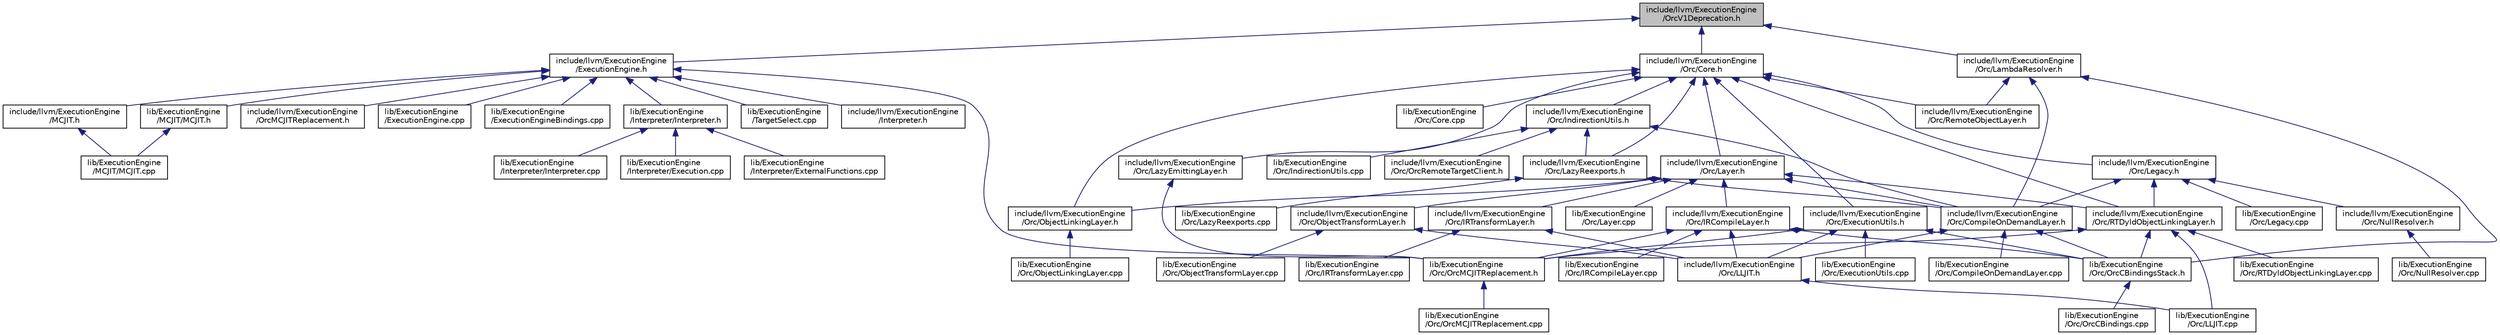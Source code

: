 digraph "include/llvm/ExecutionEngine/OrcV1Deprecation.h"
{
 // LATEX_PDF_SIZE
  bgcolor="transparent";
  edge [fontname="Helvetica",fontsize="10",labelfontname="Helvetica",labelfontsize="10"];
  node [fontname="Helvetica",fontsize="10",shape="box"];
  Node1 [label="include/llvm/ExecutionEngine\l/OrcV1Deprecation.h",height=0.2,width=0.4,color="black", fillcolor="grey75", style="filled", fontcolor="black",tooltip=" "];
  Node1 -> Node2 [dir="back",color="midnightblue",fontsize="10",style="solid",fontname="Helvetica"];
  Node2 [label="include/llvm/ExecutionEngine\l/ExecutionEngine.h",height=0.2,width=0.4,color="black",URL="$llvm_2ExecutionEngine_2ExecutionEngine_8h.html",tooltip=" "];
  Node2 -> Node3 [dir="back",color="midnightblue",fontsize="10",style="solid",fontname="Helvetica"];
  Node3 [label="include/llvm/ExecutionEngine\l/Interpreter.h",height=0.2,width=0.4,color="black",URL="$include_2llvm_2ExecutionEngine_2Interpreter_8h.html",tooltip=" "];
  Node2 -> Node4 [dir="back",color="midnightblue",fontsize="10",style="solid",fontname="Helvetica"];
  Node4 [label="include/llvm/ExecutionEngine\l/MCJIT.h",height=0.2,width=0.4,color="black",URL="$include_2llvm_2ExecutionEngine_2MCJIT_8h.html",tooltip=" "];
  Node4 -> Node5 [dir="back",color="midnightblue",fontsize="10",style="solid",fontname="Helvetica"];
  Node5 [label="lib/ExecutionEngine\l/MCJIT/MCJIT.cpp",height=0.2,width=0.4,color="black",URL="$MCJIT_8cpp.html",tooltip=" "];
  Node2 -> Node6 [dir="back",color="midnightblue",fontsize="10",style="solid",fontname="Helvetica"];
  Node6 [label="include/llvm/ExecutionEngine\l/OrcMCJITReplacement.h",height=0.2,width=0.4,color="black",URL="$include_2llvm_2ExecutionEngine_2OrcMCJITReplacement_8h.html",tooltip=" "];
  Node2 -> Node7 [dir="back",color="midnightblue",fontsize="10",style="solid",fontname="Helvetica"];
  Node7 [label="lib/ExecutionEngine\l/ExecutionEngine.cpp",height=0.2,width=0.4,color="black",URL="$ExecutionEngine_8cpp.html",tooltip=" "];
  Node2 -> Node8 [dir="back",color="midnightblue",fontsize="10",style="solid",fontname="Helvetica"];
  Node8 [label="lib/ExecutionEngine\l/ExecutionEngineBindings.cpp",height=0.2,width=0.4,color="black",URL="$ExecutionEngineBindings_8cpp.html",tooltip=" "];
  Node2 -> Node9 [dir="back",color="midnightblue",fontsize="10",style="solid",fontname="Helvetica"];
  Node9 [label="lib/ExecutionEngine\l/Interpreter/Interpreter.h",height=0.2,width=0.4,color="black",URL="$lib_2ExecutionEngine_2Interpreter_2Interpreter_8h.html",tooltip=" "];
  Node9 -> Node10 [dir="back",color="midnightblue",fontsize="10",style="solid",fontname="Helvetica"];
  Node10 [label="lib/ExecutionEngine\l/Interpreter/Execution.cpp",height=0.2,width=0.4,color="black",URL="$Execution_8cpp.html",tooltip=" "];
  Node9 -> Node11 [dir="back",color="midnightblue",fontsize="10",style="solid",fontname="Helvetica"];
  Node11 [label="lib/ExecutionEngine\l/Interpreter/ExternalFunctions.cpp",height=0.2,width=0.4,color="black",URL="$ExternalFunctions_8cpp.html",tooltip=" "];
  Node9 -> Node12 [dir="back",color="midnightblue",fontsize="10",style="solid",fontname="Helvetica"];
  Node12 [label="lib/ExecutionEngine\l/Interpreter/Interpreter.cpp",height=0.2,width=0.4,color="black",URL="$Interpreter_8cpp.html",tooltip=" "];
  Node2 -> Node13 [dir="back",color="midnightblue",fontsize="10",style="solid",fontname="Helvetica"];
  Node13 [label="lib/ExecutionEngine\l/MCJIT/MCJIT.h",height=0.2,width=0.4,color="black",URL="$lib_2ExecutionEngine_2MCJIT_2MCJIT_8h.html",tooltip=" "];
  Node13 -> Node5 [dir="back",color="midnightblue",fontsize="10",style="solid",fontname="Helvetica"];
  Node2 -> Node14 [dir="back",color="midnightblue",fontsize="10",style="solid",fontname="Helvetica"];
  Node14 [label="lib/ExecutionEngine\l/Orc/OrcMCJITReplacement.h",height=0.2,width=0.4,color="black",URL="$lib_2ExecutionEngine_2Orc_2OrcMCJITReplacement_8h.html",tooltip=" "];
  Node14 -> Node15 [dir="back",color="midnightblue",fontsize="10",style="solid",fontname="Helvetica"];
  Node15 [label="lib/ExecutionEngine\l/Orc/OrcMCJITReplacement.cpp",height=0.2,width=0.4,color="black",URL="$OrcMCJITReplacement_8cpp.html",tooltip=" "];
  Node2 -> Node16 [dir="back",color="midnightblue",fontsize="10",style="solid",fontname="Helvetica"];
  Node16 [label="lib/ExecutionEngine\l/TargetSelect.cpp",height=0.2,width=0.4,color="black",URL="$TargetSelect_8cpp.html",tooltip=" "];
  Node1 -> Node17 [dir="back",color="midnightblue",fontsize="10",style="solid",fontname="Helvetica"];
  Node17 [label="include/llvm/ExecutionEngine\l/Orc/Core.h",height=0.2,width=0.4,color="black",URL="$llvm_2ExecutionEngine_2Orc_2Core_8h.html",tooltip=" "];
  Node17 -> Node18 [dir="back",color="midnightblue",fontsize="10",style="solid",fontname="Helvetica"];
  Node18 [label="include/llvm/ExecutionEngine\l/Orc/ExecutionUtils.h",height=0.2,width=0.4,color="black",URL="$ExecutionUtils_8h.html",tooltip=" "];
  Node18 -> Node19 [dir="back",color="midnightblue",fontsize="10",style="solid",fontname="Helvetica"];
  Node19 [label="include/llvm/ExecutionEngine\l/Orc/LLJIT.h",height=0.2,width=0.4,color="black",URL="$LLJIT_8h.html",tooltip=" "];
  Node19 -> Node20 [dir="back",color="midnightblue",fontsize="10",style="solid",fontname="Helvetica"];
  Node20 [label="lib/ExecutionEngine\l/Orc/LLJIT.cpp",height=0.2,width=0.4,color="black",URL="$LLJIT_8cpp.html",tooltip=" "];
  Node18 -> Node21 [dir="back",color="midnightblue",fontsize="10",style="solid",fontname="Helvetica"];
  Node21 [label="lib/ExecutionEngine\l/Orc/ExecutionUtils.cpp",height=0.2,width=0.4,color="black",URL="$ExecutionUtils_8cpp.html",tooltip=" "];
  Node18 -> Node22 [dir="back",color="midnightblue",fontsize="10",style="solid",fontname="Helvetica"];
  Node22 [label="lib/ExecutionEngine\l/Orc/OrcCBindingsStack.h",height=0.2,width=0.4,color="black",URL="$OrcCBindingsStack_8h.html",tooltip=" "];
  Node22 -> Node23 [dir="back",color="midnightblue",fontsize="10",style="solid",fontname="Helvetica"];
  Node23 [label="lib/ExecutionEngine\l/Orc/OrcCBindings.cpp",height=0.2,width=0.4,color="black",URL="$OrcCBindings_8cpp.html",tooltip=" "];
  Node18 -> Node14 [dir="back",color="midnightblue",fontsize="10",style="solid",fontname="Helvetica"];
  Node17 -> Node24 [dir="back",color="midnightblue",fontsize="10",style="solid",fontname="Helvetica"];
  Node24 [label="include/llvm/ExecutionEngine\l/Orc/IndirectionUtils.h",height=0.2,width=0.4,color="black",URL="$IndirectionUtils_8h.html",tooltip=" "];
  Node24 -> Node25 [dir="back",color="midnightblue",fontsize="10",style="solid",fontname="Helvetica"];
  Node25 [label="include/llvm/ExecutionEngine\l/Orc/CompileOnDemandLayer.h",height=0.2,width=0.4,color="black",URL="$CompileOnDemandLayer_8h.html",tooltip=" "];
  Node25 -> Node19 [dir="back",color="midnightblue",fontsize="10",style="solid",fontname="Helvetica"];
  Node25 -> Node26 [dir="back",color="midnightblue",fontsize="10",style="solid",fontname="Helvetica"];
  Node26 [label="lib/ExecutionEngine\l/Orc/CompileOnDemandLayer.cpp",height=0.2,width=0.4,color="black",URL="$CompileOnDemandLayer_8cpp.html",tooltip=" "];
  Node25 -> Node22 [dir="back",color="midnightblue",fontsize="10",style="solid",fontname="Helvetica"];
  Node24 -> Node27 [dir="back",color="midnightblue",fontsize="10",style="solid",fontname="Helvetica"];
  Node27 [label="include/llvm/ExecutionEngine\l/Orc/LazyReexports.h",height=0.2,width=0.4,color="black",URL="$LazyReexports_8h.html",tooltip=" "];
  Node27 -> Node25 [dir="back",color="midnightblue",fontsize="10",style="solid",fontname="Helvetica"];
  Node27 -> Node28 [dir="back",color="midnightblue",fontsize="10",style="solid",fontname="Helvetica"];
  Node28 [label="lib/ExecutionEngine\l/Orc/LazyReexports.cpp",height=0.2,width=0.4,color="black",URL="$LazyReexports_8cpp.html",tooltip=" "];
  Node24 -> Node29 [dir="back",color="midnightblue",fontsize="10",style="solid",fontname="Helvetica"];
  Node29 [label="include/llvm/ExecutionEngine\l/Orc/OrcRemoteTargetClient.h",height=0.2,width=0.4,color="black",URL="$OrcRemoteTargetClient_8h.html",tooltip=" "];
  Node24 -> Node30 [dir="back",color="midnightblue",fontsize="10",style="solid",fontname="Helvetica"];
  Node30 [label="lib/ExecutionEngine\l/Orc/IndirectionUtils.cpp",height=0.2,width=0.4,color="black",URL="$IndirectionUtils_8cpp.html",tooltip=" "];
  Node17 -> Node31 [dir="back",color="midnightblue",fontsize="10",style="solid",fontname="Helvetica"];
  Node31 [label="include/llvm/ExecutionEngine\l/Orc/Layer.h",height=0.2,width=0.4,color="black",URL="$Layer_8h.html",tooltip=" "];
  Node31 -> Node25 [dir="back",color="midnightblue",fontsize="10",style="solid",fontname="Helvetica"];
  Node31 -> Node32 [dir="back",color="midnightblue",fontsize="10",style="solid",fontname="Helvetica"];
  Node32 [label="include/llvm/ExecutionEngine\l/Orc/IRCompileLayer.h",height=0.2,width=0.4,color="black",URL="$IRCompileLayer_8h.html",tooltip=" "];
  Node32 -> Node19 [dir="back",color="midnightblue",fontsize="10",style="solid",fontname="Helvetica"];
  Node32 -> Node33 [dir="back",color="midnightblue",fontsize="10",style="solid",fontname="Helvetica"];
  Node33 [label="lib/ExecutionEngine\l/Orc/IRCompileLayer.cpp",height=0.2,width=0.4,color="black",URL="$IRCompileLayer_8cpp.html",tooltip=" "];
  Node32 -> Node22 [dir="back",color="midnightblue",fontsize="10",style="solid",fontname="Helvetica"];
  Node32 -> Node14 [dir="back",color="midnightblue",fontsize="10",style="solid",fontname="Helvetica"];
  Node31 -> Node34 [dir="back",color="midnightblue",fontsize="10",style="solid",fontname="Helvetica"];
  Node34 [label="include/llvm/ExecutionEngine\l/Orc/IRTransformLayer.h",height=0.2,width=0.4,color="black",URL="$IRTransformLayer_8h.html",tooltip=" "];
  Node34 -> Node19 [dir="back",color="midnightblue",fontsize="10",style="solid",fontname="Helvetica"];
  Node34 -> Node35 [dir="back",color="midnightblue",fontsize="10",style="solid",fontname="Helvetica"];
  Node35 [label="lib/ExecutionEngine\l/Orc/IRTransformLayer.cpp",height=0.2,width=0.4,color="black",URL="$IRTransformLayer_8cpp.html",tooltip=" "];
  Node31 -> Node36 [dir="back",color="midnightblue",fontsize="10",style="solid",fontname="Helvetica"];
  Node36 [label="include/llvm/ExecutionEngine\l/Orc/ObjectLinkingLayer.h",height=0.2,width=0.4,color="black",URL="$ObjectLinkingLayer_8h.html",tooltip=" "];
  Node36 -> Node37 [dir="back",color="midnightblue",fontsize="10",style="solid",fontname="Helvetica"];
  Node37 [label="lib/ExecutionEngine\l/Orc/ObjectLinkingLayer.cpp",height=0.2,width=0.4,color="black",URL="$ObjectLinkingLayer_8cpp.html",tooltip=" "];
  Node31 -> Node38 [dir="back",color="midnightblue",fontsize="10",style="solid",fontname="Helvetica"];
  Node38 [label="include/llvm/ExecutionEngine\l/Orc/ObjectTransformLayer.h",height=0.2,width=0.4,color="black",URL="$ObjectTransformLayer_8h.html",tooltip=" "];
  Node38 -> Node19 [dir="back",color="midnightblue",fontsize="10",style="solid",fontname="Helvetica"];
  Node38 -> Node39 [dir="back",color="midnightblue",fontsize="10",style="solid",fontname="Helvetica"];
  Node39 [label="lib/ExecutionEngine\l/Orc/ObjectTransformLayer.cpp",height=0.2,width=0.4,color="black",URL="$ObjectTransformLayer_8cpp.html",tooltip=" "];
  Node31 -> Node40 [dir="back",color="midnightblue",fontsize="10",style="solid",fontname="Helvetica"];
  Node40 [label="include/llvm/ExecutionEngine\l/Orc/RTDyldObjectLinkingLayer.h",height=0.2,width=0.4,color="black",URL="$RTDyldObjectLinkingLayer_8h.html",tooltip=" "];
  Node40 -> Node20 [dir="back",color="midnightblue",fontsize="10",style="solid",fontname="Helvetica"];
  Node40 -> Node22 [dir="back",color="midnightblue",fontsize="10",style="solid",fontname="Helvetica"];
  Node40 -> Node14 [dir="back",color="midnightblue",fontsize="10",style="solid",fontname="Helvetica"];
  Node40 -> Node41 [dir="back",color="midnightblue",fontsize="10",style="solid",fontname="Helvetica"];
  Node41 [label="lib/ExecutionEngine\l/Orc/RTDyldObjectLinkingLayer.cpp",height=0.2,width=0.4,color="black",URL="$RTDyldObjectLinkingLayer_8cpp.html",tooltip=" "];
  Node31 -> Node42 [dir="back",color="midnightblue",fontsize="10",style="solid",fontname="Helvetica"];
  Node42 [label="lib/ExecutionEngine\l/Orc/Layer.cpp",height=0.2,width=0.4,color="black",URL="$Layer_8cpp.html",tooltip=" "];
  Node17 -> Node43 [dir="back",color="midnightblue",fontsize="10",style="solid",fontname="Helvetica"];
  Node43 [label="include/llvm/ExecutionEngine\l/Orc/LazyEmittingLayer.h",height=0.2,width=0.4,color="black",URL="$LazyEmittingLayer_8h.html",tooltip=" "];
  Node43 -> Node14 [dir="back",color="midnightblue",fontsize="10",style="solid",fontname="Helvetica"];
  Node17 -> Node27 [dir="back",color="midnightblue",fontsize="10",style="solid",fontname="Helvetica"];
  Node17 -> Node44 [dir="back",color="midnightblue",fontsize="10",style="solid",fontname="Helvetica"];
  Node44 [label="include/llvm/ExecutionEngine\l/Orc/Legacy.h",height=0.2,width=0.4,color="black",URL="$Legacy_8h.html",tooltip=" "];
  Node44 -> Node25 [dir="back",color="midnightblue",fontsize="10",style="solid",fontname="Helvetica"];
  Node44 -> Node45 [dir="back",color="midnightblue",fontsize="10",style="solid",fontname="Helvetica"];
  Node45 [label="include/llvm/ExecutionEngine\l/Orc/NullResolver.h",height=0.2,width=0.4,color="black",URL="$NullResolver_8h.html",tooltip=" "];
  Node45 -> Node46 [dir="back",color="midnightblue",fontsize="10",style="solid",fontname="Helvetica"];
  Node46 [label="lib/ExecutionEngine\l/Orc/NullResolver.cpp",height=0.2,width=0.4,color="black",URL="$NullResolver_8cpp.html",tooltip=" "];
  Node44 -> Node40 [dir="back",color="midnightblue",fontsize="10",style="solid",fontname="Helvetica"];
  Node44 -> Node47 [dir="back",color="midnightblue",fontsize="10",style="solid",fontname="Helvetica"];
  Node47 [label="lib/ExecutionEngine\l/Orc/Legacy.cpp",height=0.2,width=0.4,color="black",URL="$Legacy_8cpp.html",tooltip=" "];
  Node17 -> Node36 [dir="back",color="midnightblue",fontsize="10",style="solid",fontname="Helvetica"];
  Node17 -> Node40 [dir="back",color="midnightblue",fontsize="10",style="solid",fontname="Helvetica"];
  Node17 -> Node48 [dir="back",color="midnightblue",fontsize="10",style="solid",fontname="Helvetica"];
  Node48 [label="include/llvm/ExecutionEngine\l/Orc/RemoteObjectLayer.h",height=0.2,width=0.4,color="black",URL="$RemoteObjectLayer_8h.html",tooltip=" "];
  Node17 -> Node49 [dir="back",color="midnightblue",fontsize="10",style="solid",fontname="Helvetica"];
  Node49 [label="lib/ExecutionEngine\l/Orc/Core.cpp",height=0.2,width=0.4,color="black",URL="$ExecutionEngine_2Orc_2Core_8cpp.html",tooltip=" "];
  Node1 -> Node50 [dir="back",color="midnightblue",fontsize="10",style="solid",fontname="Helvetica"];
  Node50 [label="include/llvm/ExecutionEngine\l/Orc/LambdaResolver.h",height=0.2,width=0.4,color="black",URL="$LambdaResolver_8h.html",tooltip=" "];
  Node50 -> Node25 [dir="back",color="midnightblue",fontsize="10",style="solid",fontname="Helvetica"];
  Node50 -> Node48 [dir="back",color="midnightblue",fontsize="10",style="solid",fontname="Helvetica"];
  Node50 -> Node22 [dir="back",color="midnightblue",fontsize="10",style="solid",fontname="Helvetica"];
}
